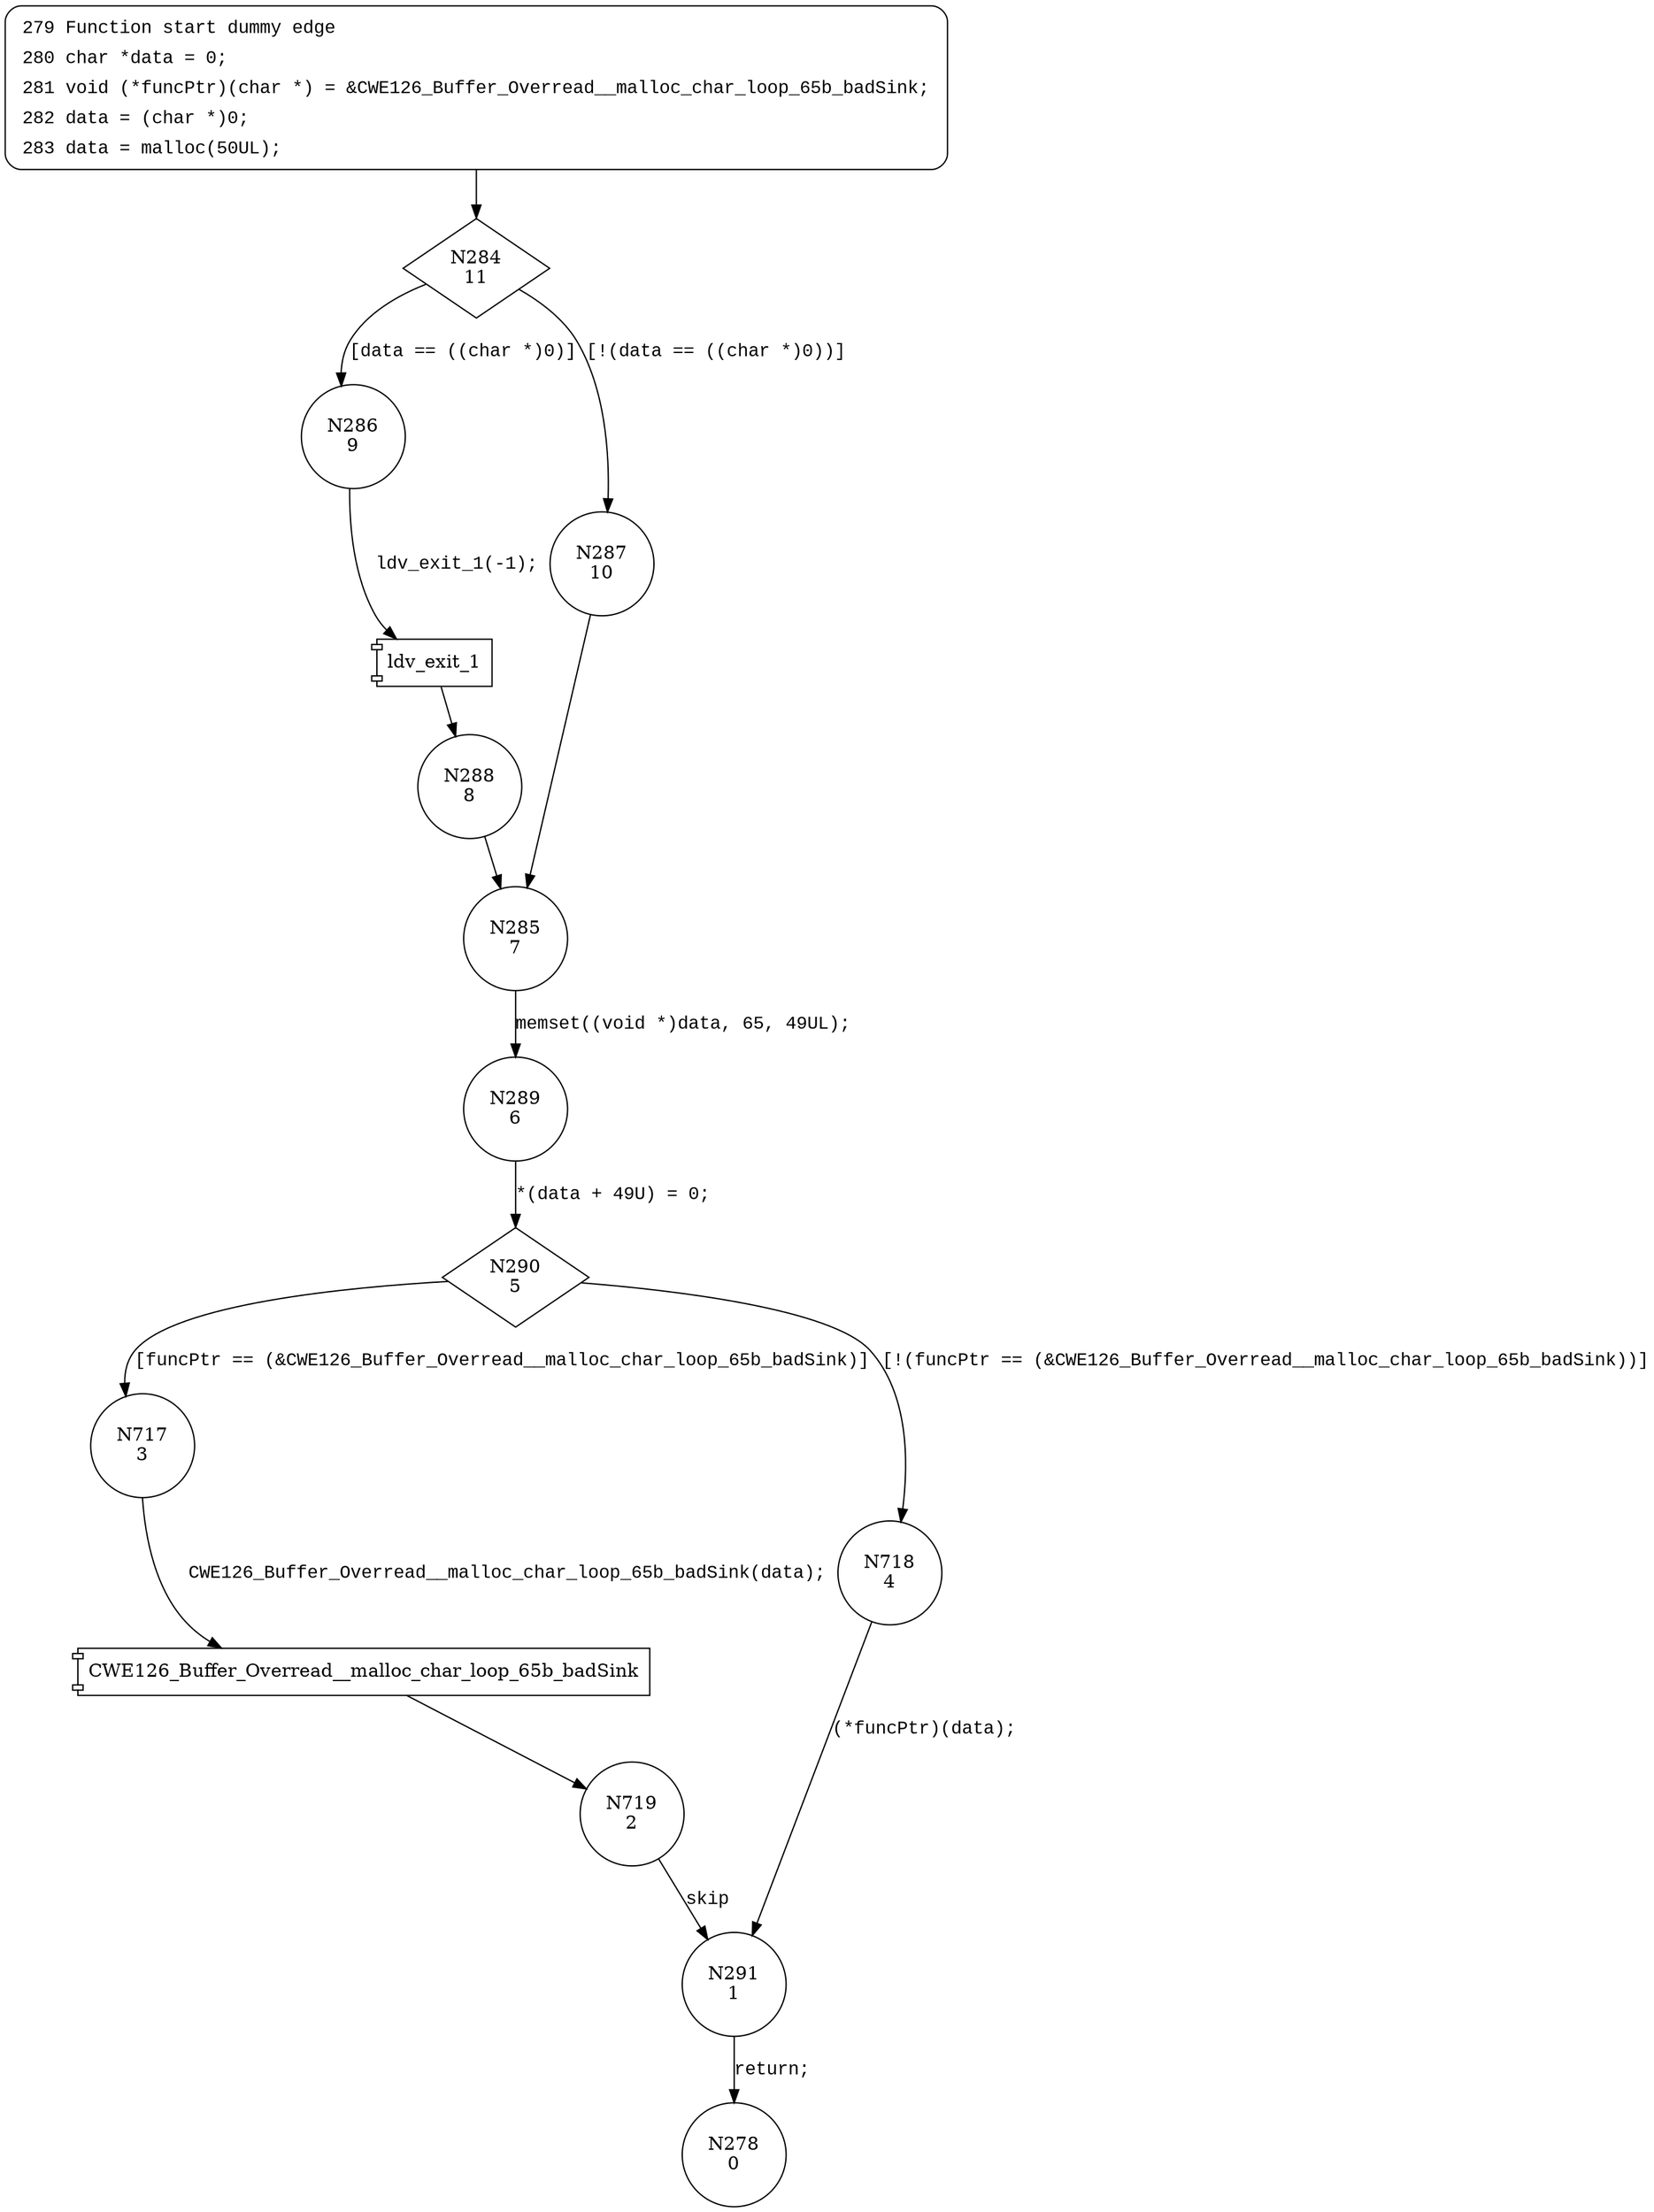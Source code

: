 digraph CWE126_Buffer_Overread__malloc_char_loop_65_bad {
284 [shape="diamond" label="N284\n11"]
286 [shape="circle" label="N286\n9"]
287 [shape="circle" label="N287\n10"]
285 [shape="circle" label="N285\n7"]
289 [shape="circle" label="N289\n6"]
290 [shape="diamond" label="N290\n5"]
717 [shape="circle" label="N717\n3"]
718 [shape="circle" label="N718\n4"]
291 [shape="circle" label="N291\n1"]
278 [shape="circle" label="N278\n0"]
719 [shape="circle" label="N719\n2"]
288 [shape="circle" label="N288\n8"]
279 [style="filled,bold" penwidth="1" fillcolor="white" fontname="Courier New" shape="Mrecord" label=<<table border="0" cellborder="0" cellpadding="3" bgcolor="white"><tr><td align="right">279</td><td align="left">Function start dummy edge</td></tr><tr><td align="right">280</td><td align="left">char *data = 0;</td></tr><tr><td align="right">281</td><td align="left">void (*funcPtr)(char *) = &amp;CWE126_Buffer_Overread__malloc_char_loop_65b_badSink;</td></tr><tr><td align="right">282</td><td align="left">data = (char *)0;</td></tr><tr><td align="right">283</td><td align="left">data = malloc(50UL);</td></tr></table>>]
279 -> 284[label=""]
284 -> 286 [label="[data == ((char *)0)]" fontname="Courier New"]
284 -> 287 [label="[!(data == ((char *)0))]" fontname="Courier New"]
285 -> 289 [label="memset((void *)data, 65, 49UL);" fontname="Courier New"]
290 -> 717 [label="[funcPtr == (&CWE126_Buffer_Overread__malloc_char_loop_65b_badSink)]" fontname="Courier New"]
290 -> 718 [label="[!(funcPtr == (&CWE126_Buffer_Overread__malloc_char_loop_65b_badSink))]" fontname="Courier New"]
291 -> 278 [label="return;" fontname="Courier New"]
100037 [shape="component" label="CWE126_Buffer_Overread__malloc_char_loop_65b_badSink"]
717 -> 100037 [label="CWE126_Buffer_Overread__malloc_char_loop_65b_badSink(data);" fontname="Courier New"]
100037 -> 719 [label="" fontname="Courier New"]
100038 [shape="component" label="ldv_exit_1"]
286 -> 100038 [label="ldv_exit_1(-1);" fontname="Courier New"]
100038 -> 288 [label="" fontname="Courier New"]
287 -> 285 [label="" fontname="Courier New"]
289 -> 290 [label="*(data + 49U) = 0;" fontname="Courier New"]
718 -> 291 [label="(*funcPtr)(data);" fontname="Courier New"]
719 -> 291 [label="skip" fontname="Courier New"]
288 -> 285 [label="" fontname="Courier New"]
}